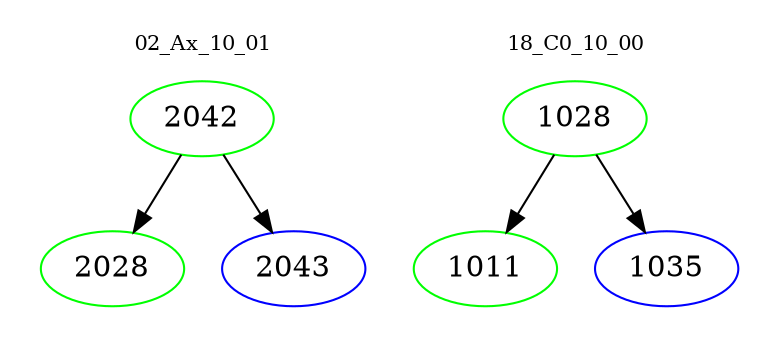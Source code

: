 digraph{
subgraph cluster_0 {
color = white
label = "02_Ax_10_01";
fontsize=10;
T0_2042 [label="2042", color="green"]
T0_2042 -> T0_2028 [color="black"]
T0_2028 [label="2028", color="green"]
T0_2042 -> T0_2043 [color="black"]
T0_2043 [label="2043", color="blue"]
}
subgraph cluster_1 {
color = white
label = "18_C0_10_00";
fontsize=10;
T1_1028 [label="1028", color="green"]
T1_1028 -> T1_1011 [color="black"]
T1_1011 [label="1011", color="green"]
T1_1028 -> T1_1035 [color="black"]
T1_1035 [label="1035", color="blue"]
}
}
